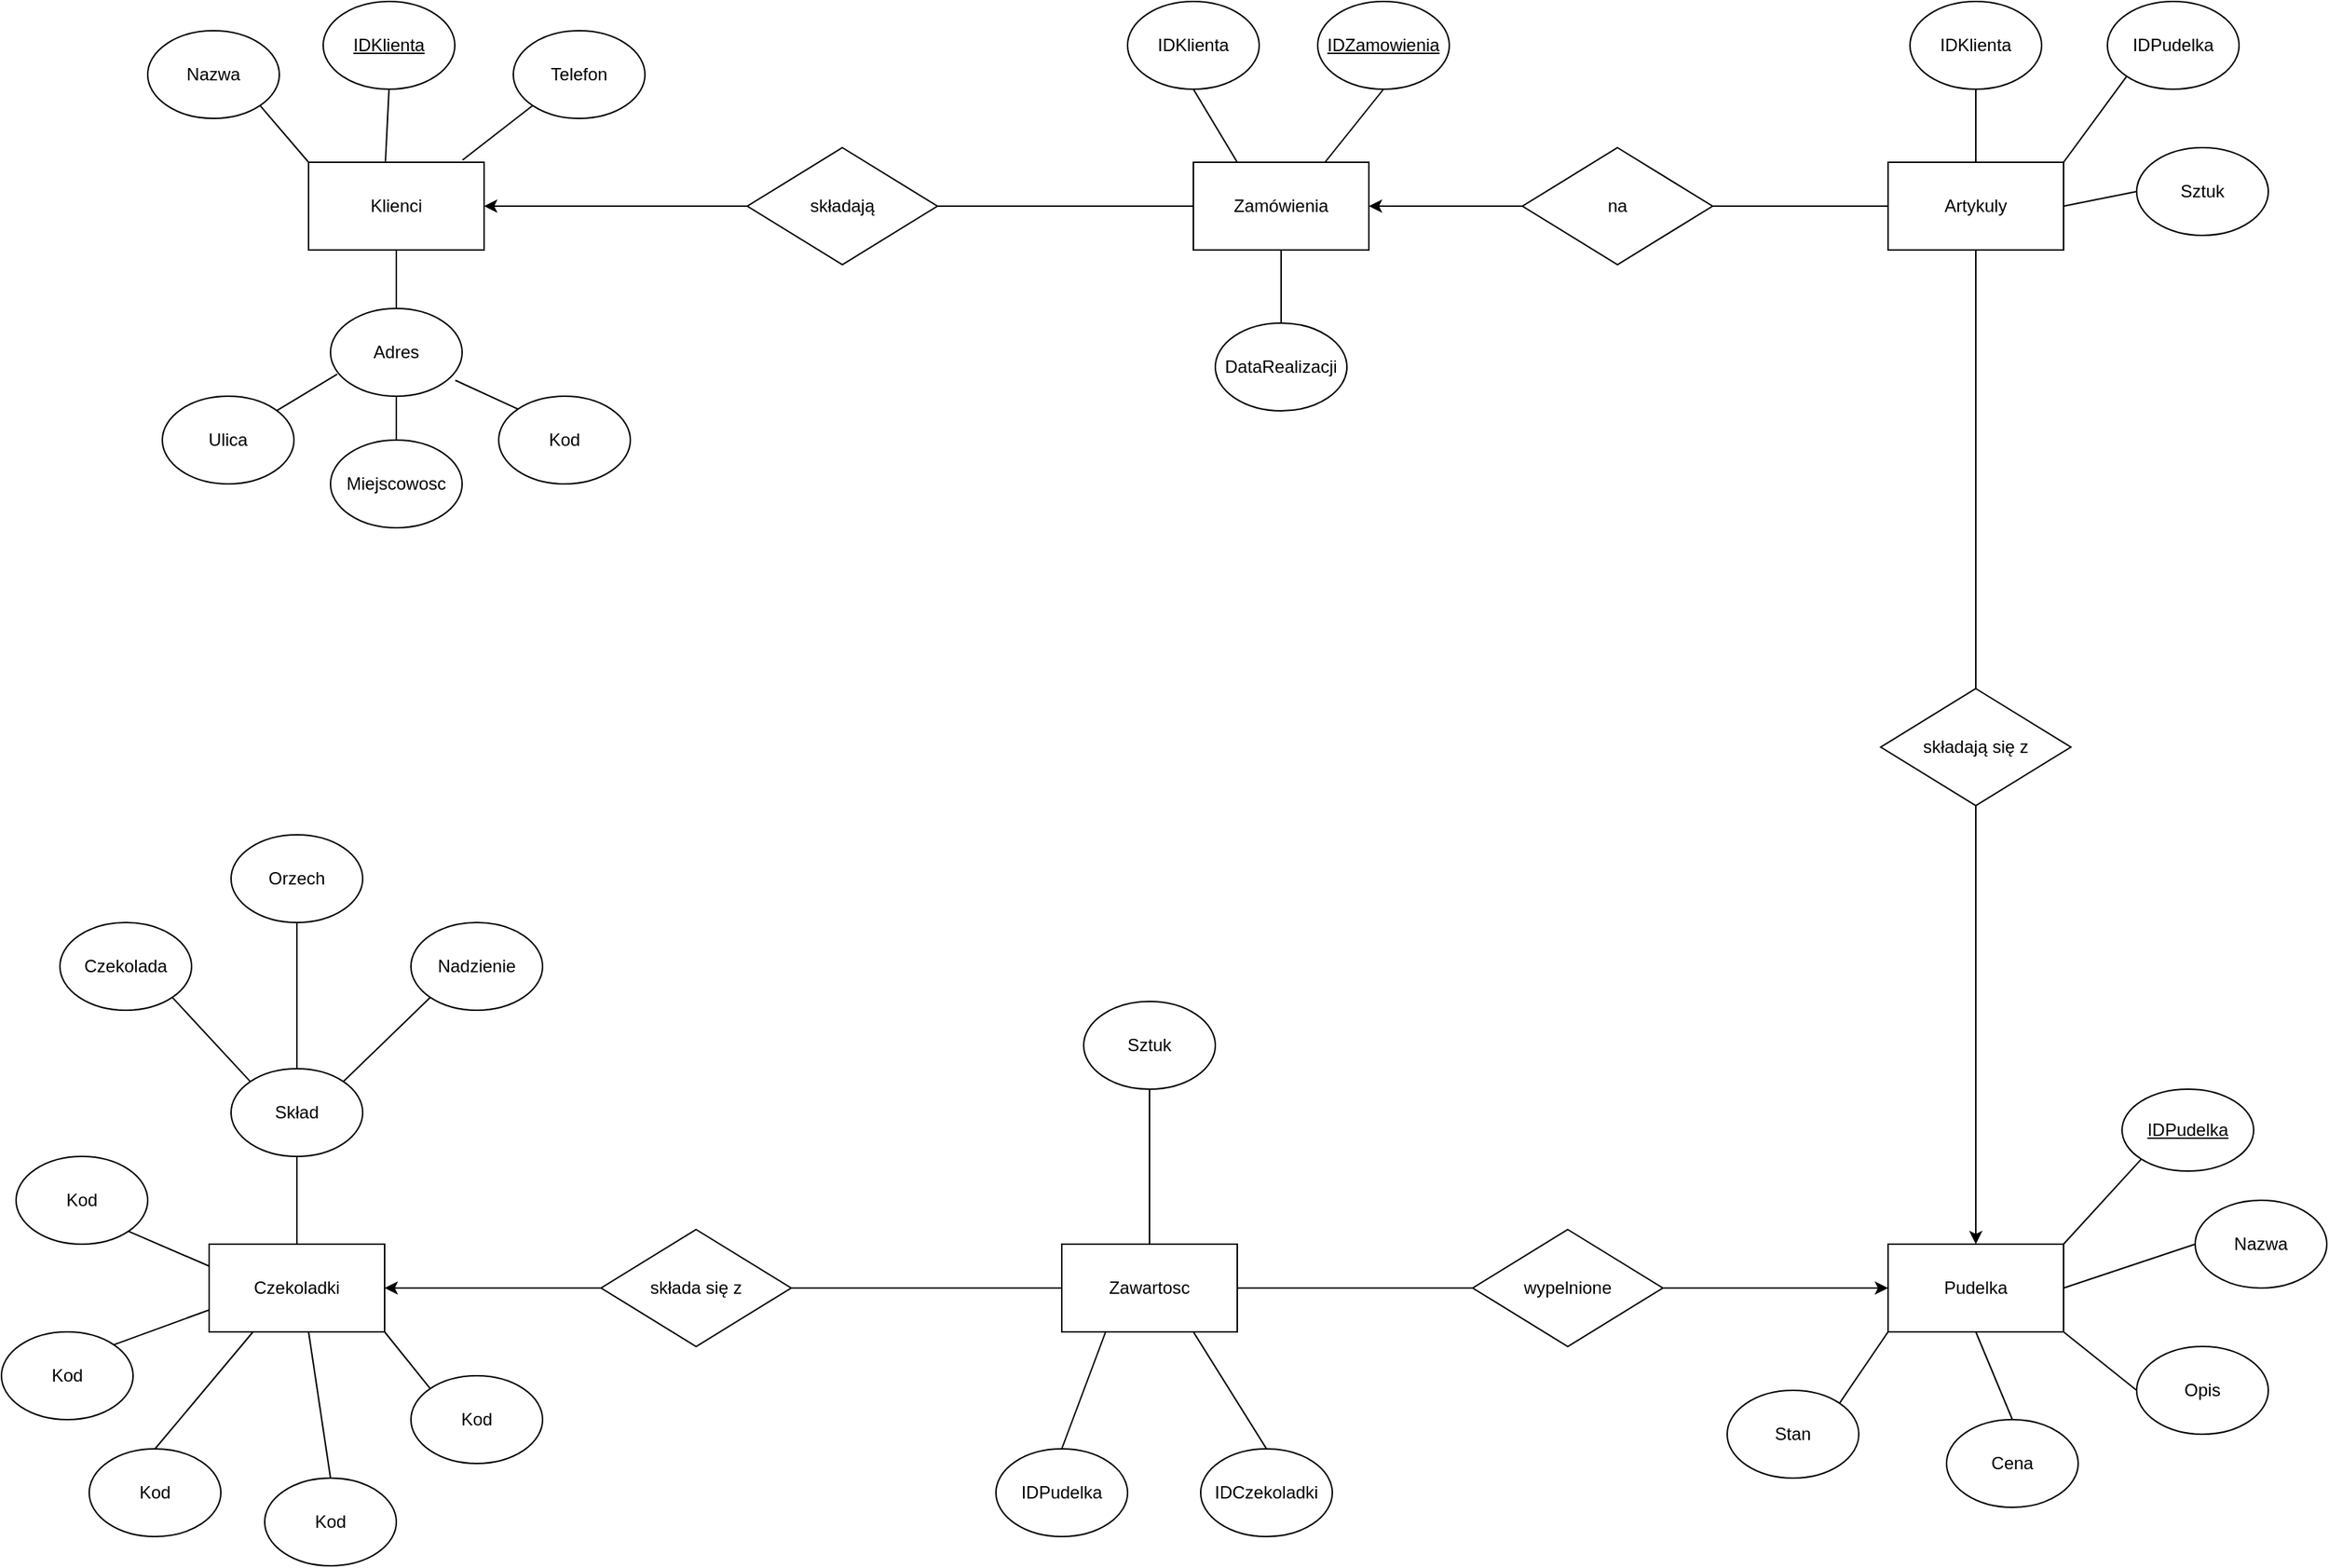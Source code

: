 <mxfile version="17.1.2" type="github">
  <diagram id="R2lEEEUBdFMjLlhIrx00" name="Page-1">
    <mxGraphModel dx="1117" dy="1438" grid="1" gridSize="10" guides="1" tooltips="1" connect="1" arrows="1" fold="1" page="1" pageScale="1" pageWidth="583" pageHeight="827" math="0" shadow="0" extFonts="Permanent Marker^https://fonts.googleapis.com/css?family=Permanent+Marker">
      <root>
        <mxCell id="0" />
        <mxCell id="1" parent="0" />
        <mxCell id="abUERGnJFec2dvyfxDvH-7" value="Klienci" style="rounded=0;whiteSpace=wrap;html=1;" parent="1" vertex="1">
          <mxGeometry x="240" y="-280" width="120" height="60" as="geometry" />
        </mxCell>
        <mxCell id="abUERGnJFec2dvyfxDvH-8" value="Miejscowosc" style="ellipse;whiteSpace=wrap;html=1;" parent="1" vertex="1">
          <mxGeometry x="255" y="-90" width="90" height="60" as="geometry" />
        </mxCell>
        <mxCell id="abUERGnJFec2dvyfxDvH-9" value="Ulica" style="ellipse;whiteSpace=wrap;html=1;" parent="1" vertex="1">
          <mxGeometry x="140" y="-120" width="90" height="60" as="geometry" />
        </mxCell>
        <mxCell id="abUERGnJFec2dvyfxDvH-10" value="Nazwa" style="ellipse;whiteSpace=wrap;html=1;" parent="1" vertex="1">
          <mxGeometry x="130" y="-370" width="90" height="60" as="geometry" />
        </mxCell>
        <mxCell id="abUERGnJFec2dvyfxDvH-11" value="&lt;u&gt;IDKlienta&lt;/u&gt;" style="ellipse;whiteSpace=wrap;html=1;" parent="1" vertex="1">
          <mxGeometry x="250" y="-390" width="90" height="60" as="geometry" />
        </mxCell>
        <mxCell id="abUERGnJFec2dvyfxDvH-12" value="Telefon" style="ellipse;whiteSpace=wrap;html=1;" parent="1" vertex="1">
          <mxGeometry x="380" y="-370" width="90" height="60" as="geometry" />
        </mxCell>
        <mxCell id="abUERGnJFec2dvyfxDvH-13" value="Kod" style="ellipse;whiteSpace=wrap;html=1;" parent="1" vertex="1">
          <mxGeometry x="370" y="-120" width="90" height="60" as="geometry" />
        </mxCell>
        <mxCell id="abUERGnJFec2dvyfxDvH-14" value="" style="endArrow=none;html=1;rounded=0;entryX=0;entryY=1;entryDx=0;entryDy=0;exitX=0.877;exitY=-0.025;exitDx=0;exitDy=0;exitPerimeter=0;" parent="1" source="abUERGnJFec2dvyfxDvH-7" target="abUERGnJFec2dvyfxDvH-12" edge="1">
          <mxGeometry width="50" height="50" relative="1" as="geometry">
            <mxPoint x="280" y="-220" as="sourcePoint" />
            <mxPoint x="330" y="-270" as="targetPoint" />
          </mxGeometry>
        </mxCell>
        <mxCell id="abUERGnJFec2dvyfxDvH-15" value="" style="endArrow=none;html=1;rounded=0;entryX=0.5;entryY=1;entryDx=0;entryDy=0;exitX=0.438;exitY=-0.011;exitDx=0;exitDy=0;exitPerimeter=0;" parent="1" source="abUERGnJFec2dvyfxDvH-7" target="abUERGnJFec2dvyfxDvH-11" edge="1">
          <mxGeometry width="50" height="50" relative="1" as="geometry">
            <mxPoint x="280" y="-220" as="sourcePoint" />
            <mxPoint x="330" y="-270" as="targetPoint" />
          </mxGeometry>
        </mxCell>
        <mxCell id="abUERGnJFec2dvyfxDvH-16" value="" style="endArrow=none;html=1;rounded=0;entryX=1;entryY=1;entryDx=0;entryDy=0;exitX=0;exitY=0;exitDx=0;exitDy=0;" parent="1" source="abUERGnJFec2dvyfxDvH-7" target="abUERGnJFec2dvyfxDvH-10" edge="1">
          <mxGeometry width="50" height="50" relative="1" as="geometry">
            <mxPoint x="280" y="-220" as="sourcePoint" />
            <mxPoint x="330" y="-270" as="targetPoint" />
          </mxGeometry>
        </mxCell>
        <mxCell id="abUERGnJFec2dvyfxDvH-17" value="" style="endArrow=none;html=1;rounded=0;entryX=0.051;entryY=0.749;entryDx=0;entryDy=0;entryPerimeter=0;" parent="1" source="abUERGnJFec2dvyfxDvH-9" target="abUERGnJFec2dvyfxDvH-29" edge="1">
          <mxGeometry width="50" height="50" relative="1" as="geometry">
            <mxPoint x="280" y="-220" as="sourcePoint" />
            <mxPoint x="330" y="-270" as="targetPoint" />
          </mxGeometry>
        </mxCell>
        <mxCell id="abUERGnJFec2dvyfxDvH-18" value="" style="endArrow=none;html=1;rounded=0;exitX=0.5;exitY=0;exitDx=0;exitDy=0;entryX=0.5;entryY=1;entryDx=0;entryDy=0;" parent="1" source="abUERGnJFec2dvyfxDvH-8" target="abUERGnJFec2dvyfxDvH-29" edge="1">
          <mxGeometry width="50" height="50" relative="1" as="geometry">
            <mxPoint x="280" y="-220" as="sourcePoint" />
            <mxPoint x="330" y="-270" as="targetPoint" />
          </mxGeometry>
        </mxCell>
        <mxCell id="abUERGnJFec2dvyfxDvH-19" value="" style="endArrow=none;html=1;rounded=0;entryX=0;entryY=0;entryDx=0;entryDy=0;exitX=0.948;exitY=0.819;exitDx=0;exitDy=0;exitPerimeter=0;" parent="1" source="abUERGnJFec2dvyfxDvH-29" target="abUERGnJFec2dvyfxDvH-13" edge="1">
          <mxGeometry width="50" height="50" relative="1" as="geometry">
            <mxPoint x="280" y="-220" as="sourcePoint" />
            <mxPoint x="330" y="-270" as="targetPoint" />
          </mxGeometry>
        </mxCell>
        <mxCell id="abUERGnJFec2dvyfxDvH-22" value="składa się z" style="rhombus;whiteSpace=wrap;html=1;" parent="1" vertex="1">
          <mxGeometry x="440" y="450" width="130" height="80" as="geometry" />
        </mxCell>
        <mxCell id="abUERGnJFec2dvyfxDvH-23" value="na" style="rhombus;whiteSpace=wrap;html=1;" parent="1" vertex="1">
          <mxGeometry x="1070" y="-290" width="130" height="80" as="geometry" />
        </mxCell>
        <mxCell id="abUERGnJFec2dvyfxDvH-24" value="wypelnione" style="rhombus;whiteSpace=wrap;html=1;" parent="1" vertex="1">
          <mxGeometry x="1036" y="450" width="130" height="80" as="geometry" />
        </mxCell>
        <mxCell id="abUERGnJFec2dvyfxDvH-25" value="" style="endArrow=classic;html=1;rounded=0;entryX=1;entryY=0.5;entryDx=0;entryDy=0;exitX=0;exitY=0.5;exitDx=0;exitDy=0;" parent="1" source="abUERGnJFec2dvyfxDvH-20" target="abUERGnJFec2dvyfxDvH-7" edge="1">
          <mxGeometry width="50" height="50" relative="1" as="geometry">
            <mxPoint x="400" y="-240" as="sourcePoint" />
            <mxPoint x="450" y="-290" as="targetPoint" />
          </mxGeometry>
        </mxCell>
        <mxCell id="abUERGnJFec2dvyfxDvH-26" value="" style="endArrow=none;html=1;rounded=0;entryX=0;entryY=0.5;entryDx=0;entryDy=0;startArrow=none;" parent="1" source="abUERGnJFec2dvyfxDvH-20" target="abUERGnJFec2dvyfxDvH-27" edge="1">
          <mxGeometry width="50" height="50" relative="1" as="geometry">
            <mxPoint x="610" y="-250" as="sourcePoint" />
            <mxPoint x="750" y="-250" as="targetPoint" />
            <Array as="points" />
          </mxGeometry>
        </mxCell>
        <mxCell id="abUERGnJFec2dvyfxDvH-27" value="Zamówienia" style="rounded=0;whiteSpace=wrap;html=1;" parent="1" vertex="1">
          <mxGeometry x="845" y="-280" width="120" height="60" as="geometry" />
        </mxCell>
        <mxCell id="abUERGnJFec2dvyfxDvH-29" value="Adres" style="ellipse;whiteSpace=wrap;html=1;" parent="1" vertex="1">
          <mxGeometry x="255" y="-180" width="90" height="60" as="geometry" />
        </mxCell>
        <mxCell id="abUERGnJFec2dvyfxDvH-30" value="" style="endArrow=none;html=1;rounded=0;entryX=0.5;entryY=1;entryDx=0;entryDy=0;exitX=0.5;exitY=0;exitDx=0;exitDy=0;" parent="1" source="abUERGnJFec2dvyfxDvH-29" target="abUERGnJFec2dvyfxDvH-7" edge="1">
          <mxGeometry width="50" height="50" relative="1" as="geometry">
            <mxPoint x="290" y="-180" as="sourcePoint" />
            <mxPoint x="340" y="-230" as="targetPoint" />
          </mxGeometry>
        </mxCell>
        <mxCell id="abUERGnJFec2dvyfxDvH-20" value="składają" style="rhombus;whiteSpace=wrap;html=1;" parent="1" vertex="1">
          <mxGeometry x="540" y="-290" width="130" height="80" as="geometry" />
        </mxCell>
        <mxCell id="abUERGnJFec2dvyfxDvH-33" value="DataRealizacji" style="ellipse;whiteSpace=wrap;html=1;" parent="1" vertex="1">
          <mxGeometry x="860" y="-170" width="90" height="60" as="geometry" />
        </mxCell>
        <mxCell id="abUERGnJFec2dvyfxDvH-34" value="&lt;u&gt;IDZamowienia&lt;/u&gt;" style="ellipse;whiteSpace=wrap;html=1;" parent="1" vertex="1">
          <mxGeometry x="930" y="-390" width="90" height="60" as="geometry" />
        </mxCell>
        <mxCell id="abUERGnJFec2dvyfxDvH-35" value="IDKlienta" style="ellipse;whiteSpace=wrap;html=1;" parent="1" vertex="1">
          <mxGeometry x="800" y="-390" width="90" height="60" as="geometry" />
        </mxCell>
        <mxCell id="abUERGnJFec2dvyfxDvH-36" value="" style="endArrow=none;html=1;rounded=0;entryX=0.5;entryY=1;entryDx=0;entryDy=0;exitX=0.25;exitY=0;exitDx=0;exitDy=0;" parent="1" source="abUERGnJFec2dvyfxDvH-27" target="abUERGnJFec2dvyfxDvH-35" edge="1">
          <mxGeometry width="50" height="50" relative="1" as="geometry">
            <mxPoint x="500" y="-170" as="sourcePoint" />
            <mxPoint x="550" y="-220" as="targetPoint" />
          </mxGeometry>
        </mxCell>
        <mxCell id="abUERGnJFec2dvyfxDvH-37" value="" style="endArrow=none;html=1;rounded=0;entryX=0.5;entryY=1;entryDx=0;entryDy=0;exitX=0.75;exitY=0;exitDx=0;exitDy=0;" parent="1" source="abUERGnJFec2dvyfxDvH-27" target="abUERGnJFec2dvyfxDvH-34" edge="1">
          <mxGeometry width="50" height="50" relative="1" as="geometry">
            <mxPoint x="910" y="-270" as="sourcePoint" />
            <mxPoint x="960" y="-320" as="targetPoint" />
          </mxGeometry>
        </mxCell>
        <mxCell id="abUERGnJFec2dvyfxDvH-38" value="" style="endArrow=none;html=1;rounded=0;exitX=0.5;exitY=0;exitDx=0;exitDy=0;entryX=0.5;entryY=1;entryDx=0;entryDy=0;" parent="1" source="abUERGnJFec2dvyfxDvH-33" target="abUERGnJFec2dvyfxDvH-27" edge="1">
          <mxGeometry width="50" height="50" relative="1" as="geometry">
            <mxPoint x="500" y="-170" as="sourcePoint" />
            <mxPoint x="550" y="-220" as="targetPoint" />
          </mxGeometry>
        </mxCell>
        <mxCell id="abUERGnJFec2dvyfxDvH-39" value="" style="endArrow=classic;html=1;rounded=0;entryX=1;entryY=0.5;entryDx=0;entryDy=0;exitX=0;exitY=0.5;exitDx=0;exitDy=0;" parent="1" source="abUERGnJFec2dvyfxDvH-23" target="abUERGnJFec2dvyfxDvH-27" edge="1">
          <mxGeometry width="50" height="50" relative="1" as="geometry">
            <mxPoint x="680" y="-170" as="sourcePoint" />
            <mxPoint x="730" y="-220" as="targetPoint" />
          </mxGeometry>
        </mxCell>
        <mxCell id="abUERGnJFec2dvyfxDvH-40" value="" style="endArrow=none;html=1;rounded=0;entryX=1;entryY=0.5;entryDx=0;entryDy=0;exitX=0;exitY=0.5;exitDx=0;exitDy=0;" parent="1" source="abUERGnJFec2dvyfxDvH-41" target="abUERGnJFec2dvyfxDvH-23" edge="1">
          <mxGeometry width="50" height="50" relative="1" as="geometry">
            <mxPoint x="680" y="-170" as="sourcePoint" />
            <mxPoint x="730" y="-220" as="targetPoint" />
          </mxGeometry>
        </mxCell>
        <mxCell id="abUERGnJFec2dvyfxDvH-41" value="Artykuly" style="rounded=0;whiteSpace=wrap;html=1;" parent="1" vertex="1">
          <mxGeometry x="1320" y="-280" width="120" height="60" as="geometry" />
        </mxCell>
        <mxCell id="8hP7hutCpW1YsfkcWPiX-1" value="składają się z" style="rhombus;whiteSpace=wrap;html=1;" vertex="1" parent="1">
          <mxGeometry x="1315" y="80" width="130" height="80" as="geometry" />
        </mxCell>
        <mxCell id="8hP7hutCpW1YsfkcWPiX-3" value="IDKlienta" style="ellipse;whiteSpace=wrap;html=1;" vertex="1" parent="1">
          <mxGeometry x="1335" y="-390" width="90" height="60" as="geometry" />
        </mxCell>
        <mxCell id="8hP7hutCpW1YsfkcWPiX-4" value="IDPudelka" style="ellipse;whiteSpace=wrap;html=1;" vertex="1" parent="1">
          <mxGeometry x="1470" y="-390" width="90" height="60" as="geometry" />
        </mxCell>
        <mxCell id="8hP7hutCpW1YsfkcWPiX-5" value="Sztuk" style="ellipse;whiteSpace=wrap;html=1;" vertex="1" parent="1">
          <mxGeometry x="1490" y="-290" width="90" height="60" as="geometry" />
        </mxCell>
        <mxCell id="8hP7hutCpW1YsfkcWPiX-6" value="" style="endArrow=none;html=1;rounded=0;entryX=0.5;entryY=1;entryDx=0;entryDy=0;exitX=0.5;exitY=0;exitDx=0;exitDy=0;" edge="1" parent="1" source="abUERGnJFec2dvyfxDvH-41" target="8hP7hutCpW1YsfkcWPiX-3">
          <mxGeometry width="50" height="50" relative="1" as="geometry">
            <mxPoint x="1240" y="-140" as="sourcePoint" />
            <mxPoint x="1290" y="-190" as="targetPoint" />
          </mxGeometry>
        </mxCell>
        <mxCell id="8hP7hutCpW1YsfkcWPiX-7" value="" style="endArrow=none;html=1;rounded=0;entryX=0;entryY=1;entryDx=0;entryDy=0;exitX=1;exitY=0;exitDx=0;exitDy=0;" edge="1" parent="1" source="abUERGnJFec2dvyfxDvH-41" target="8hP7hutCpW1YsfkcWPiX-4">
          <mxGeometry width="50" height="50" relative="1" as="geometry">
            <mxPoint x="1240" y="-140" as="sourcePoint" />
            <mxPoint x="1290" y="-190" as="targetPoint" />
          </mxGeometry>
        </mxCell>
        <mxCell id="8hP7hutCpW1YsfkcWPiX-8" value="" style="endArrow=none;html=1;rounded=0;entryX=0;entryY=0.5;entryDx=0;entryDy=0;exitX=1;exitY=0.5;exitDx=0;exitDy=0;" edge="1" parent="1" source="abUERGnJFec2dvyfxDvH-41" target="8hP7hutCpW1YsfkcWPiX-5">
          <mxGeometry width="50" height="50" relative="1" as="geometry">
            <mxPoint x="1240" y="-140" as="sourcePoint" />
            <mxPoint x="1290" y="-190" as="targetPoint" />
          </mxGeometry>
        </mxCell>
        <mxCell id="8hP7hutCpW1YsfkcWPiX-9" value="" style="endArrow=none;html=1;rounded=0;entryX=0.5;entryY=1;entryDx=0;entryDy=0;exitX=0.5;exitY=0;exitDx=0;exitDy=0;" edge="1" parent="1" source="8hP7hutCpW1YsfkcWPiX-1" target="abUERGnJFec2dvyfxDvH-41">
          <mxGeometry width="50" height="50" relative="1" as="geometry">
            <mxPoint x="870" y="-140" as="sourcePoint" />
            <mxPoint x="920" y="-190" as="targetPoint" />
          </mxGeometry>
        </mxCell>
        <mxCell id="8hP7hutCpW1YsfkcWPiX-10" value="Pudelka" style="rounded=0;whiteSpace=wrap;html=1;" vertex="1" parent="1">
          <mxGeometry x="1320" y="460" width="120" height="60" as="geometry" />
        </mxCell>
        <mxCell id="8hP7hutCpW1YsfkcWPiX-11" value="" style="endArrow=classic;html=1;rounded=0;entryX=0.5;entryY=0;entryDx=0;entryDy=0;exitX=0.5;exitY=1;exitDx=0;exitDy=0;" edge="1" parent="1" source="8hP7hutCpW1YsfkcWPiX-1" target="8hP7hutCpW1YsfkcWPiX-10">
          <mxGeometry width="50" height="50" relative="1" as="geometry">
            <mxPoint x="870" y="140" as="sourcePoint" />
            <mxPoint x="920" y="90" as="targetPoint" />
          </mxGeometry>
        </mxCell>
        <mxCell id="8hP7hutCpW1YsfkcWPiX-13" value="Stan" style="ellipse;whiteSpace=wrap;html=1;" vertex="1" parent="1">
          <mxGeometry x="1210" y="560" width="90" height="60" as="geometry" />
        </mxCell>
        <mxCell id="8hP7hutCpW1YsfkcWPiX-14" value="Cena" style="ellipse;whiteSpace=wrap;html=1;" vertex="1" parent="1">
          <mxGeometry x="1360" y="580" width="90" height="60" as="geometry" />
        </mxCell>
        <mxCell id="8hP7hutCpW1YsfkcWPiX-15" value="&lt;u&gt;IDPudelka&lt;/u&gt;" style="ellipse;whiteSpace=wrap;html=1;" vertex="1" parent="1">
          <mxGeometry x="1480" y="354" width="90" height="56" as="geometry" />
        </mxCell>
        <mxCell id="8hP7hutCpW1YsfkcWPiX-16" value="Opis" style="ellipse;whiteSpace=wrap;html=1;" vertex="1" parent="1">
          <mxGeometry x="1490" y="530" width="90" height="60" as="geometry" />
        </mxCell>
        <mxCell id="8hP7hutCpW1YsfkcWPiX-17" value="Nazwa" style="ellipse;whiteSpace=wrap;html=1;" vertex="1" parent="1">
          <mxGeometry x="1530" y="430" width="90" height="60" as="geometry" />
        </mxCell>
        <mxCell id="8hP7hutCpW1YsfkcWPiX-18" value="" style="endArrow=none;html=1;rounded=0;entryX=0;entryY=1;entryDx=0;entryDy=0;exitX=1;exitY=0;exitDx=0;exitDy=0;" edge="1" parent="1" source="8hP7hutCpW1YsfkcWPiX-13" target="8hP7hutCpW1YsfkcWPiX-10">
          <mxGeometry width="50" height="50" relative="1" as="geometry">
            <mxPoint x="840" y="310" as="sourcePoint" />
            <mxPoint x="900" y="250" as="targetPoint" />
          </mxGeometry>
        </mxCell>
        <mxCell id="8hP7hutCpW1YsfkcWPiX-19" value="" style="endArrow=none;html=1;rounded=0;entryX=0;entryY=1;entryDx=0;entryDy=0;exitX=1;exitY=0;exitDx=0;exitDy=0;" edge="1" parent="1" source="8hP7hutCpW1YsfkcWPiX-10" target="8hP7hutCpW1YsfkcWPiX-15">
          <mxGeometry width="50" height="50" relative="1" as="geometry">
            <mxPoint x="840" y="310" as="sourcePoint" />
            <mxPoint x="890" y="260" as="targetPoint" />
          </mxGeometry>
        </mxCell>
        <mxCell id="8hP7hutCpW1YsfkcWPiX-20" value="" style="endArrow=none;html=1;rounded=0;entryX=0.5;entryY=0;entryDx=0;entryDy=0;exitX=0.5;exitY=1;exitDx=0;exitDy=0;" edge="1" parent="1" source="8hP7hutCpW1YsfkcWPiX-10" target="8hP7hutCpW1YsfkcWPiX-14">
          <mxGeometry width="50" height="50" relative="1" as="geometry">
            <mxPoint x="840" y="310" as="sourcePoint" />
            <mxPoint x="890" y="260" as="targetPoint" />
          </mxGeometry>
        </mxCell>
        <mxCell id="8hP7hutCpW1YsfkcWPiX-21" value="" style="endArrow=none;html=1;rounded=0;entryX=0;entryY=0.5;entryDx=0;entryDy=0;exitX=1;exitY=1;exitDx=0;exitDy=0;" edge="1" parent="1" source="8hP7hutCpW1YsfkcWPiX-10" target="8hP7hutCpW1YsfkcWPiX-16">
          <mxGeometry width="50" height="50" relative="1" as="geometry">
            <mxPoint x="840" y="310" as="sourcePoint" />
            <mxPoint x="890" y="260" as="targetPoint" />
          </mxGeometry>
        </mxCell>
        <mxCell id="8hP7hutCpW1YsfkcWPiX-22" value="" style="endArrow=none;html=1;rounded=0;entryX=0;entryY=0.5;entryDx=0;entryDy=0;exitX=1;exitY=0.5;exitDx=0;exitDy=0;" edge="1" parent="1" source="8hP7hutCpW1YsfkcWPiX-10" target="8hP7hutCpW1YsfkcWPiX-17">
          <mxGeometry width="50" height="50" relative="1" as="geometry">
            <mxPoint x="840" y="310" as="sourcePoint" />
            <mxPoint x="890" y="260" as="targetPoint" />
          </mxGeometry>
        </mxCell>
        <mxCell id="8hP7hutCpW1YsfkcWPiX-23" value="Zawartosc" style="rounded=0;whiteSpace=wrap;html=1;" vertex="1" parent="1">
          <mxGeometry x="755" y="460" width="120" height="60" as="geometry" />
        </mxCell>
        <mxCell id="8hP7hutCpW1YsfkcWPiX-24" value="Czekoladki" style="rounded=0;whiteSpace=wrap;html=1;" vertex="1" parent="1">
          <mxGeometry x="172" y="460" width="120" height="60" as="geometry" />
        </mxCell>
        <mxCell id="8hP7hutCpW1YsfkcWPiX-25" value="" style="endArrow=classic;html=1;rounded=0;entryX=0;entryY=0.5;entryDx=0;entryDy=0;exitX=1;exitY=0.5;exitDx=0;exitDy=0;" edge="1" parent="1" source="abUERGnJFec2dvyfxDvH-24" target="8hP7hutCpW1YsfkcWPiX-10">
          <mxGeometry width="50" height="50" relative="1" as="geometry">
            <mxPoint x="840" y="310" as="sourcePoint" />
            <mxPoint x="890" y="260" as="targetPoint" />
          </mxGeometry>
        </mxCell>
        <mxCell id="8hP7hutCpW1YsfkcWPiX-26" value="" style="endArrow=none;html=1;rounded=0;entryX=0;entryY=0.5;entryDx=0;entryDy=0;exitX=1;exitY=0.5;exitDx=0;exitDy=0;" edge="1" parent="1" source="8hP7hutCpW1YsfkcWPiX-23" target="abUERGnJFec2dvyfxDvH-24">
          <mxGeometry width="50" height="50" relative="1" as="geometry">
            <mxPoint x="840" y="310" as="sourcePoint" />
            <mxPoint x="890" y="260" as="targetPoint" />
          </mxGeometry>
        </mxCell>
        <mxCell id="8hP7hutCpW1YsfkcWPiX-27" value="Sztuk" style="ellipse;whiteSpace=wrap;html=1;" vertex="1" parent="1">
          <mxGeometry x="770" y="294" width="90" height="60" as="geometry" />
        </mxCell>
        <mxCell id="8hP7hutCpW1YsfkcWPiX-28" value="IDCzekoladki" style="ellipse;whiteSpace=wrap;html=1;" vertex="1" parent="1">
          <mxGeometry x="850" y="600" width="90" height="60" as="geometry" />
        </mxCell>
        <mxCell id="8hP7hutCpW1YsfkcWPiX-29" value="IDPudelka" style="ellipse;whiteSpace=wrap;html=1;" vertex="1" parent="1">
          <mxGeometry x="710" y="600" width="90" height="60" as="geometry" />
        </mxCell>
        <mxCell id="8hP7hutCpW1YsfkcWPiX-30" value="" style="endArrow=none;html=1;rounded=0;exitX=0.5;exitY=0;exitDx=0;exitDy=0;entryX=0.5;entryY=1;entryDx=0;entryDy=0;" edge="1" parent="1" source="8hP7hutCpW1YsfkcWPiX-23" target="8hP7hutCpW1YsfkcWPiX-27">
          <mxGeometry width="50" height="50" relative="1" as="geometry">
            <mxPoint x="840" y="310" as="sourcePoint" />
            <mxPoint x="890" y="260" as="targetPoint" />
          </mxGeometry>
        </mxCell>
        <mxCell id="8hP7hutCpW1YsfkcWPiX-31" value="" style="endArrow=none;html=1;rounded=0;entryX=0.25;entryY=1;entryDx=0;entryDy=0;exitX=0.5;exitY=0;exitDx=0;exitDy=0;" edge="1" parent="1" source="8hP7hutCpW1YsfkcWPiX-29" target="8hP7hutCpW1YsfkcWPiX-23">
          <mxGeometry width="50" height="50" relative="1" as="geometry">
            <mxPoint x="840" y="310" as="sourcePoint" />
            <mxPoint x="890" y="260" as="targetPoint" />
          </mxGeometry>
        </mxCell>
        <mxCell id="8hP7hutCpW1YsfkcWPiX-32" value="" style="endArrow=none;html=1;rounded=0;exitX=0.5;exitY=0;exitDx=0;exitDy=0;entryX=0.75;entryY=1;entryDx=0;entryDy=0;" edge="1" parent="1" source="8hP7hutCpW1YsfkcWPiX-28" target="8hP7hutCpW1YsfkcWPiX-23">
          <mxGeometry width="50" height="50" relative="1" as="geometry">
            <mxPoint x="840" y="310" as="sourcePoint" />
            <mxPoint x="890" y="260" as="targetPoint" />
          </mxGeometry>
        </mxCell>
        <mxCell id="8hP7hutCpW1YsfkcWPiX-33" value="" style="endArrow=none;html=1;rounded=0;exitX=1;exitY=0.5;exitDx=0;exitDy=0;entryX=0;entryY=0.5;entryDx=0;entryDy=0;" edge="1" parent="1" source="abUERGnJFec2dvyfxDvH-22" target="8hP7hutCpW1YsfkcWPiX-23">
          <mxGeometry width="50" height="50" relative="1" as="geometry">
            <mxPoint x="840" y="310" as="sourcePoint" />
            <mxPoint x="890" y="260" as="targetPoint" />
          </mxGeometry>
        </mxCell>
        <mxCell id="8hP7hutCpW1YsfkcWPiX-35" value="" style="endArrow=classic;html=1;rounded=0;entryX=1;entryY=0.5;entryDx=0;entryDy=0;exitX=0;exitY=0.5;exitDx=0;exitDy=0;" edge="1" parent="1" source="abUERGnJFec2dvyfxDvH-22" target="8hP7hutCpW1YsfkcWPiX-24">
          <mxGeometry width="50" height="50" relative="1" as="geometry">
            <mxPoint x="840" y="310" as="sourcePoint" />
            <mxPoint x="890" y="260" as="targetPoint" />
          </mxGeometry>
        </mxCell>
        <mxCell id="8hP7hutCpW1YsfkcWPiX-36" value="Kod" style="ellipse;whiteSpace=wrap;html=1;" vertex="1" parent="1">
          <mxGeometry x="90" y="600" width="90" height="60" as="geometry" />
        </mxCell>
        <mxCell id="8hP7hutCpW1YsfkcWPiX-37" value="Kod" style="ellipse;whiteSpace=wrap;html=1;" vertex="1" parent="1">
          <mxGeometry x="210" y="620" width="90" height="60" as="geometry" />
        </mxCell>
        <mxCell id="8hP7hutCpW1YsfkcWPiX-38" value="Kod" style="ellipse;whiteSpace=wrap;html=1;" vertex="1" parent="1">
          <mxGeometry x="310" y="550" width="90" height="60" as="geometry" />
        </mxCell>
        <mxCell id="8hP7hutCpW1YsfkcWPiX-39" value="Nadzienie" style="ellipse;whiteSpace=wrap;html=1;" vertex="1" parent="1">
          <mxGeometry x="310" y="240" width="90" height="60" as="geometry" />
        </mxCell>
        <mxCell id="8hP7hutCpW1YsfkcWPiX-40" value="Orzech" style="ellipse;whiteSpace=wrap;html=1;" vertex="1" parent="1">
          <mxGeometry x="187" y="180" width="90" height="60" as="geometry" />
        </mxCell>
        <mxCell id="8hP7hutCpW1YsfkcWPiX-41" value="Czekolada" style="ellipse;whiteSpace=wrap;html=1;" vertex="1" parent="1">
          <mxGeometry x="70" y="240" width="90" height="60" as="geometry" />
        </mxCell>
        <mxCell id="8hP7hutCpW1YsfkcWPiX-42" value="Skład" style="ellipse;whiteSpace=wrap;html=1;" vertex="1" parent="1">
          <mxGeometry x="187" y="340" width="90" height="60" as="geometry" />
        </mxCell>
        <mxCell id="8hP7hutCpW1YsfkcWPiX-43" value="" style="endArrow=none;html=1;rounded=0;exitX=1;exitY=0;exitDx=0;exitDy=0;entryX=0;entryY=1;entryDx=0;entryDy=0;" edge="1" parent="1" source="8hP7hutCpW1YsfkcWPiX-42" target="8hP7hutCpW1YsfkcWPiX-39">
          <mxGeometry width="50" height="50" relative="1" as="geometry">
            <mxPoint x="840" y="30" as="sourcePoint" />
            <mxPoint x="890" y="-20" as="targetPoint" />
          </mxGeometry>
        </mxCell>
        <mxCell id="8hP7hutCpW1YsfkcWPiX-44" value="" style="endArrow=none;html=1;rounded=0;exitX=0.5;exitY=0;exitDx=0;exitDy=0;entryX=0.5;entryY=1;entryDx=0;entryDy=0;" edge="1" parent="1" source="8hP7hutCpW1YsfkcWPiX-42" target="8hP7hutCpW1YsfkcWPiX-40">
          <mxGeometry width="50" height="50" relative="1" as="geometry">
            <mxPoint x="273.82" y="358.787" as="sourcePoint" />
            <mxPoint x="333.18" y="301.213" as="targetPoint" />
          </mxGeometry>
        </mxCell>
        <mxCell id="8hP7hutCpW1YsfkcWPiX-45" value="" style="endArrow=none;html=1;rounded=0;exitX=0;exitY=0;exitDx=0;exitDy=0;entryX=1;entryY=1;entryDx=0;entryDy=0;" edge="1" parent="1" source="8hP7hutCpW1YsfkcWPiX-42" target="8hP7hutCpW1YsfkcWPiX-41">
          <mxGeometry width="50" height="50" relative="1" as="geometry">
            <mxPoint x="283.82" y="368.787" as="sourcePoint" />
            <mxPoint x="343.18" y="311.213" as="targetPoint" />
          </mxGeometry>
        </mxCell>
        <mxCell id="8hP7hutCpW1YsfkcWPiX-46" value="" style="endArrow=none;html=1;rounded=0;exitX=0.5;exitY=0;exitDx=0;exitDy=0;entryX=0.5;entryY=1;entryDx=0;entryDy=0;" edge="1" parent="1" source="8hP7hutCpW1YsfkcWPiX-24" target="8hP7hutCpW1YsfkcWPiX-42">
          <mxGeometry width="50" height="50" relative="1" as="geometry">
            <mxPoint x="293.82" y="378.787" as="sourcePoint" />
            <mxPoint x="353.18" y="321.213" as="targetPoint" />
          </mxGeometry>
        </mxCell>
        <mxCell id="8hP7hutCpW1YsfkcWPiX-48" value="Kod" style="ellipse;whiteSpace=wrap;html=1;" vertex="1" parent="1">
          <mxGeometry x="40" y="400" width="90" height="60" as="geometry" />
        </mxCell>
        <mxCell id="8hP7hutCpW1YsfkcWPiX-49" value="Kod" style="ellipse;whiteSpace=wrap;html=1;" vertex="1" parent="1">
          <mxGeometry x="30" y="520" width="90" height="60" as="geometry" />
        </mxCell>
        <mxCell id="8hP7hutCpW1YsfkcWPiX-50" value="" style="endArrow=none;html=1;rounded=0;exitX=0;exitY=0.25;exitDx=0;exitDy=0;entryX=1;entryY=1;entryDx=0;entryDy=0;" edge="1" parent="1" source="8hP7hutCpW1YsfkcWPiX-24" target="8hP7hutCpW1YsfkcWPiX-48">
          <mxGeometry width="50" height="50" relative="1" as="geometry">
            <mxPoint x="840" y="310" as="sourcePoint" />
            <mxPoint x="890" y="260" as="targetPoint" />
          </mxGeometry>
        </mxCell>
        <mxCell id="8hP7hutCpW1YsfkcWPiX-53" value="" style="endArrow=none;html=1;rounded=0;exitX=0;exitY=0.75;exitDx=0;exitDy=0;entryX=1;entryY=0;entryDx=0;entryDy=0;" edge="1" parent="1" source="8hP7hutCpW1YsfkcWPiX-24" target="8hP7hutCpW1YsfkcWPiX-49">
          <mxGeometry width="50" height="50" relative="1" as="geometry">
            <mxPoint x="182" y="485" as="sourcePoint" />
            <mxPoint x="126.82" y="461.213" as="targetPoint" />
          </mxGeometry>
        </mxCell>
        <mxCell id="8hP7hutCpW1YsfkcWPiX-54" value="" style="endArrow=none;html=1;rounded=0;exitX=0.25;exitY=1;exitDx=0;exitDy=0;entryX=0.5;entryY=0;entryDx=0;entryDy=0;" edge="1" parent="1" source="8hP7hutCpW1YsfkcWPiX-24" target="8hP7hutCpW1YsfkcWPiX-36">
          <mxGeometry width="50" height="50" relative="1" as="geometry">
            <mxPoint x="192" y="495" as="sourcePoint" />
            <mxPoint x="136.82" y="471.213" as="targetPoint" />
          </mxGeometry>
        </mxCell>
        <mxCell id="8hP7hutCpW1YsfkcWPiX-55" value="" style="endArrow=none;html=1;rounded=0;entryX=0.5;entryY=0;entryDx=0;entryDy=0;" edge="1" parent="1" target="8hP7hutCpW1YsfkcWPiX-37">
          <mxGeometry width="50" height="50" relative="1" as="geometry">
            <mxPoint x="240" y="520" as="sourcePoint" />
            <mxPoint x="146.82" y="481.213" as="targetPoint" />
          </mxGeometry>
        </mxCell>
        <mxCell id="8hP7hutCpW1YsfkcWPiX-56" value="" style="endArrow=none;html=1;rounded=0;exitX=1;exitY=1;exitDx=0;exitDy=0;entryX=0;entryY=0;entryDx=0;entryDy=0;" edge="1" parent="1" source="8hP7hutCpW1YsfkcWPiX-24" target="8hP7hutCpW1YsfkcWPiX-38">
          <mxGeometry width="50" height="50" relative="1" as="geometry">
            <mxPoint x="212" y="515" as="sourcePoint" />
            <mxPoint x="156.82" y="491.213" as="targetPoint" />
          </mxGeometry>
        </mxCell>
      </root>
    </mxGraphModel>
  </diagram>
</mxfile>
